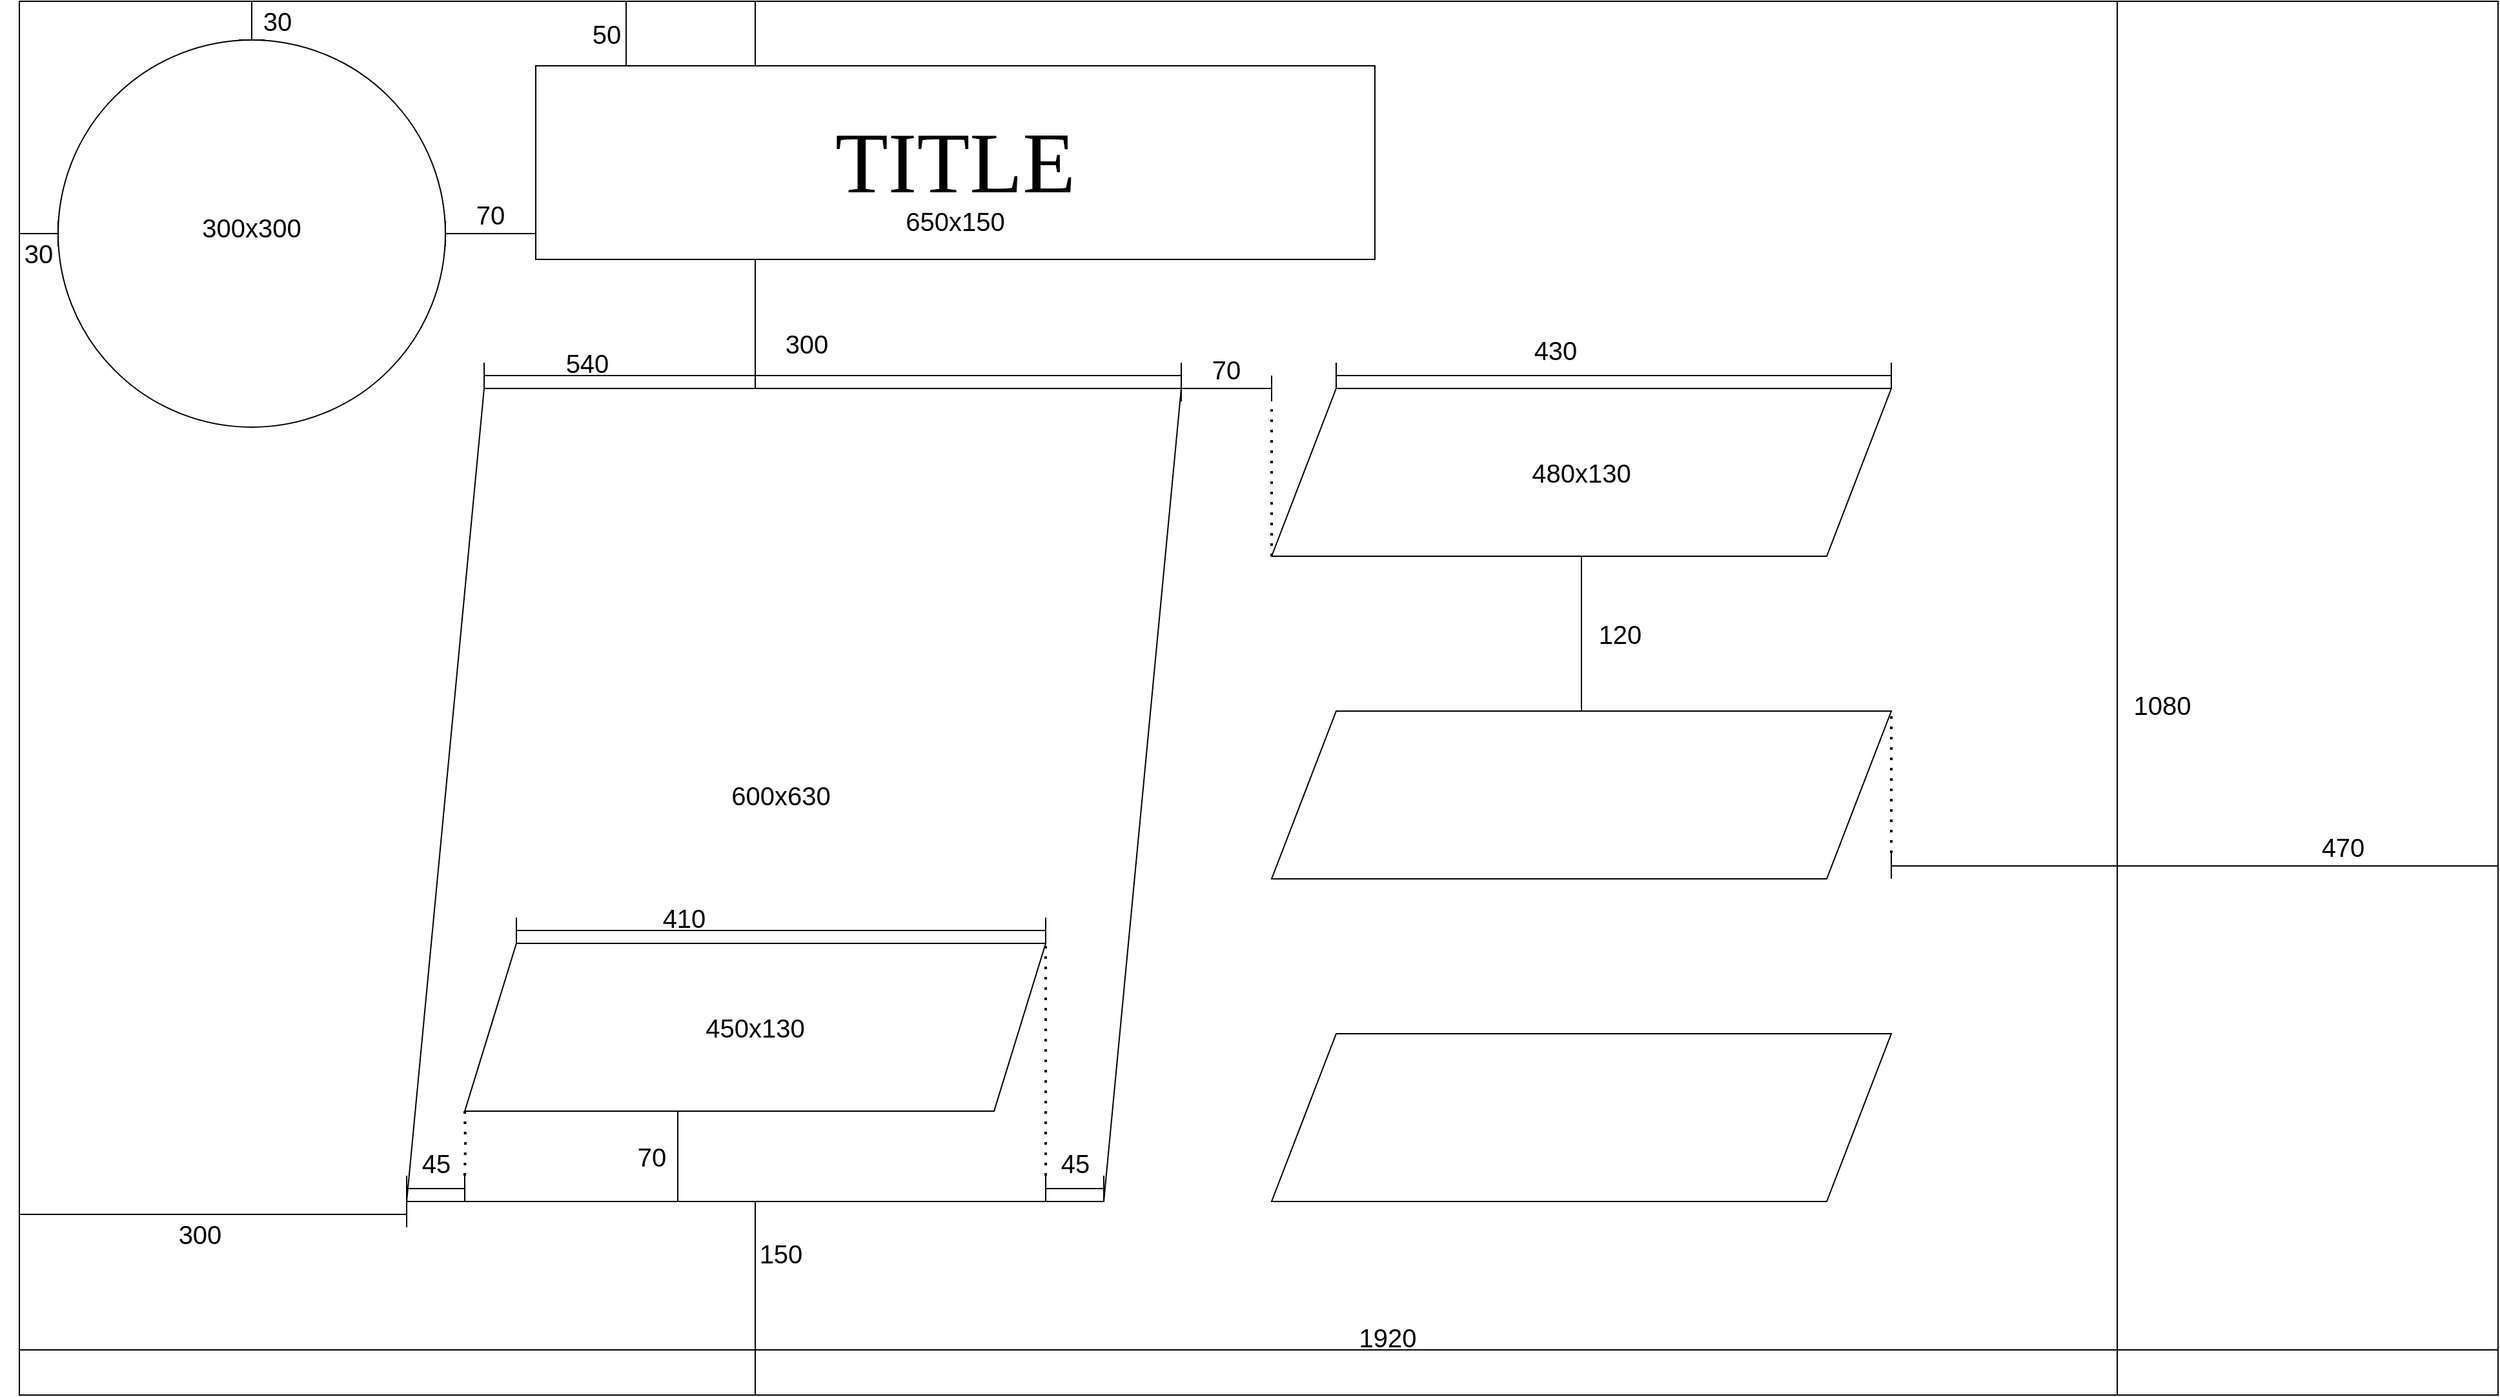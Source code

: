 <mxfile version="15.5.4" type="device"><diagram id="piDafpqhtRUU5qUU-vj8" name="Page-1"><mxGraphModel dx="5374" dy="1789" grid="1" gridSize="5" guides="1" tooltips="1" connect="1" arrows="1" fold="1" page="1" pageScale="1" pageWidth="1920" pageHeight="1200" math="0" shadow="0"><root><mxCell id="0"/><mxCell id="1" parent="0"/><mxCell id="LGZmzNUmvJ8_ftPHyWyt-1" value="" style="rounded=0;whiteSpace=wrap;html=1;" parent="1" vertex="1"><mxGeometry width="1920" height="1080" as="geometry"/></mxCell><mxCell id="LGZmzNUmvJ8_ftPHyWyt-2" value="" style="shape=parallelogram;perimeter=parallelogramPerimeter;whiteSpace=wrap;html=1;fixedSize=1;size=60;" parent="1" vertex="1"><mxGeometry x="300" y="300" width="600" height="630" as="geometry"/></mxCell><mxCell id="LGZmzNUmvJ8_ftPHyWyt-9" value="&lt;font style=&quot;font-size: 20px&quot;&gt;300&lt;/font&gt;" style="text;html=1;strokeColor=none;fillColor=none;align=center;verticalAlign=middle;whiteSpace=wrap;rounded=0;" parent="1" vertex="1"><mxGeometry x="580" y="250" width="60" height="30" as="geometry"/></mxCell><mxCell id="LGZmzNUmvJ8_ftPHyWyt-12" value="" style="shape=crossbar;whiteSpace=wrap;html=1;rounded=1;fontSize=20;" parent="1" vertex="1"><mxGeometry y="930" width="300" height="20" as="geometry"/></mxCell><mxCell id="LGZmzNUmvJ8_ftPHyWyt-13" value="300" style="text;html=1;strokeColor=none;fillColor=none;align=center;verticalAlign=middle;whiteSpace=wrap;rounded=0;fontSize=20;" parent="1" vertex="1"><mxGeometry x="110" y="940" width="60" height="30" as="geometry"/></mxCell><mxCell id="LGZmzNUmvJ8_ftPHyWyt-14" value="" style="shape=crossbar;whiteSpace=wrap;html=1;rounded=1;direction=south;fontSize=20;" parent="1" vertex="1"><mxGeometry x="560" y="930" width="20" height="150" as="geometry"/></mxCell><mxCell id="LGZmzNUmvJ8_ftPHyWyt-15" value="150" style="text;html=1;strokeColor=none;fillColor=none;align=center;verticalAlign=middle;whiteSpace=wrap;rounded=0;fontSize=20;" parent="1" vertex="1"><mxGeometry x="560" y="955" width="60" height="30" as="geometry"/></mxCell><mxCell id="LGZmzNUmvJ8_ftPHyWyt-19" value="" style="ellipse;whiteSpace=wrap;html=1;aspect=fixed;fontSize=20;" parent="1" vertex="1"><mxGeometry x="30" y="30" width="300" height="300" as="geometry"/></mxCell><mxCell id="LGZmzNUmvJ8_ftPHyWyt-20" value="" style="shape=crossbar;whiteSpace=wrap;html=1;rounded=1;direction=south;fontSize=20;" parent="1" vertex="1"><mxGeometry x="170" width="20" height="30" as="geometry"/></mxCell><mxCell id="LGZmzNUmvJ8_ftPHyWyt-21" value="" style="shape=crossbar;whiteSpace=wrap;html=1;rounded=1;fontSize=20;" parent="1" vertex="1"><mxGeometry y="170" width="30" height="20" as="geometry"/></mxCell><mxCell id="LGZmzNUmvJ8_ftPHyWyt-22" value="30" style="text;html=1;strokeColor=none;fillColor=none;align=center;verticalAlign=middle;whiteSpace=wrap;rounded=0;fontSize=20;" parent="1" vertex="1"><mxGeometry x="170" width="60" height="30" as="geometry"/></mxCell><mxCell id="LGZmzNUmvJ8_ftPHyWyt-23" value="30" style="text;html=1;strokeColor=none;fillColor=none;align=center;verticalAlign=middle;whiteSpace=wrap;rounded=0;fontSize=20;" parent="1" vertex="1"><mxGeometry x="-15" y="180" width="60" height="30" as="geometry"/></mxCell><mxCell id="LGZmzNUmvJ8_ftPHyWyt-24" value="300x300" style="text;html=1;strokeColor=none;fillColor=none;align=center;verticalAlign=middle;whiteSpace=wrap;rounded=0;fontSize=20;" parent="1" vertex="1"><mxGeometry x="150" y="160" width="60" height="30" as="geometry"/></mxCell><mxCell id="LGZmzNUmvJ8_ftPHyWyt-25" value="600x630" style="text;html=1;strokeColor=none;fillColor=none;align=center;verticalAlign=middle;whiteSpace=wrap;rounded=0;fontSize=20;" parent="1" vertex="1"><mxGeometry x="560" y="600" width="60" height="30" as="geometry"/></mxCell><mxCell id="LGZmzNUmvJ8_ftPHyWyt-26" value="" style="shape=parallelogram;perimeter=parallelogramPerimeter;whiteSpace=wrap;html=1;fixedSize=1;fontSize=20;size=50;" parent="1" vertex="1"><mxGeometry x="970" y="300" width="480" height="130" as="geometry"/></mxCell><mxCell id="LGZmzNUmvJ8_ftPHyWyt-27" value="" style="shape=parallelogram;perimeter=parallelogramPerimeter;whiteSpace=wrap;html=1;fixedSize=1;fontSize=20;size=50;" parent="1" vertex="1"><mxGeometry x="970" y="550" width="480" height="130" as="geometry"/></mxCell><mxCell id="LGZmzNUmvJ8_ftPHyWyt-28" value="" style="shape=parallelogram;perimeter=parallelogramPerimeter;whiteSpace=wrap;html=1;fixedSize=1;fontSize=20;size=50;" parent="1" vertex="1"><mxGeometry x="970" y="800" width="480" height="130" as="geometry"/></mxCell><mxCell id="LGZmzNUmvJ8_ftPHyWyt-29" value="480x130" style="text;html=1;strokeColor=none;fillColor=none;align=center;verticalAlign=middle;whiteSpace=wrap;rounded=0;fontSize=20;" parent="1" vertex="1"><mxGeometry x="1180" y="350" width="60" height="30" as="geometry"/></mxCell><mxCell id="LGZmzNUmvJ8_ftPHyWyt-30" value="" style="shape=crossbar;whiteSpace=wrap;html=1;rounded=1;direction=south;fontSize=20;" parent="1" vertex="1"><mxGeometry x="1200" y="430" width="20" height="120" as="geometry"/></mxCell><mxCell id="LGZmzNUmvJ8_ftPHyWyt-31" value="120" style="text;html=1;strokeColor=none;fillColor=none;align=center;verticalAlign=middle;whiteSpace=wrap;rounded=0;fontSize=20;" parent="1" vertex="1"><mxGeometry x="1210" y="475" width="60" height="30" as="geometry"/></mxCell><mxCell id="LGZmzNUmvJ8_ftPHyWyt-32" value="" style="shape=crossbar;whiteSpace=wrap;html=1;rounded=1;fontSize=20;" parent="1" vertex="1"><mxGeometry x="900" y="290" width="70" height="20" as="geometry"/></mxCell><mxCell id="LGZmzNUmvJ8_ftPHyWyt-33" value="70" style="text;html=1;strokeColor=none;fillColor=none;align=center;verticalAlign=middle;whiteSpace=wrap;rounded=0;fontSize=20;" parent="1" vertex="1"><mxGeometry x="905" y="270" width="60" height="30" as="geometry"/></mxCell><mxCell id="LGZmzNUmvJ8_ftPHyWyt-42" value="" style="shape=parallelogram;perimeter=parallelogramPerimeter;whiteSpace=wrap;html=1;fixedSize=1;fontSize=20;size=40;" parent="1" vertex="1"><mxGeometry x="345" y="730" width="450" height="130" as="geometry"/></mxCell><mxCell id="LGZmzNUmvJ8_ftPHyWyt-43" value="" style="shape=crossbar;whiteSpace=wrap;html=1;rounded=1;direction=south;fontSize=20;" parent="1" vertex="1"><mxGeometry x="500" y="860" width="20" height="70" as="geometry"/></mxCell><mxCell id="LGZmzNUmvJ8_ftPHyWyt-44" value="70" style="text;html=1;strokeColor=none;fillColor=none;align=center;verticalAlign=middle;whiteSpace=wrap;rounded=0;fontSize=20;" parent="1" vertex="1"><mxGeometry x="460" y="880" width="60" height="30" as="geometry"/></mxCell><mxCell id="LGZmzNUmvJ8_ftPHyWyt-45" value="" style="shape=crossbar;whiteSpace=wrap;html=1;rounded=1;direction=south;fontSize=20;" parent="1" vertex="1"><mxGeometry x="560" width="20" height="300" as="geometry"/></mxCell><mxCell id="LGZmzNUmvJ8_ftPHyWyt-46" value="" style="shape=crossbar;whiteSpace=wrap;html=1;rounded=1;fontSize=20;" parent="1" vertex="1"><mxGeometry x="795" y="910" width="45" height="20" as="geometry"/></mxCell><mxCell id="LGZmzNUmvJ8_ftPHyWyt-51" value="45" style="text;html=1;strokeColor=none;fillColor=none;align=center;verticalAlign=middle;whiteSpace=wrap;rounded=0;fontSize=20;" parent="1" vertex="1"><mxGeometry x="787.5" y="885" width="60" height="30" as="geometry"/></mxCell><mxCell id="LGZmzNUmvJ8_ftPHyWyt-52" value="" style="shape=crossbar;whiteSpace=wrap;html=1;rounded=1;fontSize=20;" parent="1" vertex="1"><mxGeometry x="300" y="910" width="45" height="20" as="geometry"/></mxCell><mxCell id="LGZmzNUmvJ8_ftPHyWyt-64" value="" style="endArrow=none;dashed=1;html=1;dashPattern=1 3;strokeWidth=2;rounded=0;fontSize=20;edgeStyle=orthogonalEdgeStyle;entryX=0;entryY=1;entryDx=0;entryDy=0;" parent="1" target="LGZmzNUmvJ8_ftPHyWyt-42" edge="1"><mxGeometry width="50" height="50" relative="1" as="geometry"><mxPoint x="345" y="910" as="sourcePoint"/><mxPoint x="350" y="860" as="targetPoint"/></mxGeometry></mxCell><mxCell id="LGZmzNUmvJ8_ftPHyWyt-65" value="45" style="text;html=1;strokeColor=none;fillColor=none;align=center;verticalAlign=middle;whiteSpace=wrap;rounded=0;fontSize=20;" parent="1" vertex="1"><mxGeometry x="292.5" y="885" width="60" height="30" as="geometry"/></mxCell><mxCell id="LGZmzNUmvJ8_ftPHyWyt-66" value="" style="endArrow=none;dashed=1;html=1;dashPattern=1 3;strokeWidth=2;rounded=0;fontSize=20;edgeStyle=orthogonalEdgeStyle;" parent="1" edge="1"><mxGeometry width="50" height="50" relative="1" as="geometry"><mxPoint x="795" y="910" as="sourcePoint"/><mxPoint x="795" y="730" as="targetPoint"/></mxGeometry></mxCell><mxCell id="LGZmzNUmvJ8_ftPHyWyt-67" value="" style="endArrow=none;dashed=1;html=1;dashPattern=1 3;strokeWidth=2;rounded=0;fontSize=20;edgeStyle=orthogonalEdgeStyle;" parent="1" edge="1"><mxGeometry width="50" height="50" relative="1" as="geometry"><mxPoint x="970" y="430" as="sourcePoint"/><mxPoint x="970" y="310" as="targetPoint"/></mxGeometry></mxCell><mxCell id="LGZmzNUmvJ8_ftPHyWyt-68" value="" style="shape=crossbar;whiteSpace=wrap;html=1;rounded=1;direction=south;fontSize=20;" parent="1" vertex="1"><mxGeometry x="1615" width="20" height="1080" as="geometry"/></mxCell><mxCell id="LGZmzNUmvJ8_ftPHyWyt-69" value="" style="shape=crossbar;whiteSpace=wrap;html=1;rounded=1;fontSize=20;" parent="1" vertex="1"><mxGeometry x="360" y="280" width="540" height="20" as="geometry"/></mxCell><mxCell id="LGZmzNUmvJ8_ftPHyWyt-70" value="540" style="text;html=1;strokeColor=none;fillColor=none;align=center;verticalAlign=middle;whiteSpace=wrap;rounded=0;fontSize=20;" parent="1" vertex="1"><mxGeometry x="410" y="265" width="60" height="30" as="geometry"/></mxCell><mxCell id="LGZmzNUmvJ8_ftPHyWyt-71" value="1080" style="text;html=1;strokeColor=none;fillColor=none;align=center;verticalAlign=middle;whiteSpace=wrap;rounded=0;fontSize=20;" parent="1" vertex="1"><mxGeometry x="1630" y="530" width="60" height="30" as="geometry"/></mxCell><mxCell id="LGZmzNUmvJ8_ftPHyWyt-72" value="" style="shape=crossbar;whiteSpace=wrap;html=1;rounded=1;fontSize=20;" parent="1" vertex="1"><mxGeometry x="1020" y="280" width="430" height="20" as="geometry"/></mxCell><mxCell id="LGZmzNUmvJ8_ftPHyWyt-73" value="430" style="text;html=1;strokeColor=none;fillColor=none;align=center;verticalAlign=middle;whiteSpace=wrap;rounded=0;fontSize=20;" parent="1" vertex="1"><mxGeometry x="1160" y="255" width="60" height="30" as="geometry"/></mxCell><mxCell id="LGZmzNUmvJ8_ftPHyWyt-74" value="" style="shape=crossbar;whiteSpace=wrap;html=1;rounded=1;fontSize=20;" parent="1" vertex="1"><mxGeometry x="385" y="710" width="410" height="20" as="geometry"/></mxCell><mxCell id="LGZmzNUmvJ8_ftPHyWyt-75" value="410" style="text;html=1;strokeColor=none;fillColor=none;align=center;verticalAlign=middle;whiteSpace=wrap;rounded=0;fontSize=20;" parent="1" vertex="1"><mxGeometry x="485" y="695" width="60" height="30" as="geometry"/></mxCell><mxCell id="LGZmzNUmvJ8_ftPHyWyt-76" value="450x130" style="text;html=1;strokeColor=none;fillColor=none;align=center;verticalAlign=middle;whiteSpace=wrap;rounded=0;fontSize=20;" parent="1" vertex="1"><mxGeometry x="540" y="780" width="60" height="30" as="geometry"/></mxCell><mxCell id="LGZmzNUmvJ8_ftPHyWyt-78" value="TITLE" style="rounded=0;whiteSpace=wrap;html=1;fontFamily=Lucida Console;fontSize=67;" parent="1" vertex="1"><mxGeometry x="400" y="50" width="650" height="150" as="geometry"/></mxCell><mxCell id="LGZmzNUmvJ8_ftPHyWyt-79" value="" style="shape=crossbar;whiteSpace=wrap;html=1;rounded=1;fontSize=20;" parent="1" vertex="1"><mxGeometry y="1035" width="1920" height="20" as="geometry"/></mxCell><mxCell id="LGZmzNUmvJ8_ftPHyWyt-80" value="1920" style="text;html=1;strokeColor=none;fillColor=none;align=center;verticalAlign=middle;whiteSpace=wrap;rounded=0;fontSize=20;" parent="1" vertex="1"><mxGeometry x="1030" y="1020" width="60" height="30" as="geometry"/></mxCell><mxCell id="LGZmzNUmvJ8_ftPHyWyt-81" value="650x150" style="text;html=1;strokeColor=none;fillColor=none;align=center;verticalAlign=middle;whiteSpace=wrap;rounded=0;fontSize=20;" parent="1" vertex="1"><mxGeometry x="695" y="155" width="60" height="30" as="geometry"/></mxCell><mxCell id="LGZmzNUmvJ8_ftPHyWyt-83" value="" style="shape=crossbar;whiteSpace=wrap;html=1;rounded=1;direction=south;fontSize=20;" parent="1" vertex="1"><mxGeometry x="460" width="20" height="50" as="geometry"/></mxCell><mxCell id="LGZmzNUmvJ8_ftPHyWyt-84" value="50" style="text;html=1;strokeColor=none;fillColor=none;align=center;verticalAlign=middle;whiteSpace=wrap;rounded=0;fontSize=20;" parent="1" vertex="1"><mxGeometry x="425" y="10" width="60" height="30" as="geometry"/></mxCell><mxCell id="LGZmzNUmvJ8_ftPHyWyt-85" value="" style="shape=crossbar;whiteSpace=wrap;html=1;rounded=1;fontSize=20;" parent="1" vertex="1"><mxGeometry x="330" y="170" width="70" height="20" as="geometry"/></mxCell><mxCell id="LGZmzNUmvJ8_ftPHyWyt-86" value="70" style="text;html=1;strokeColor=none;fillColor=none;align=center;verticalAlign=middle;whiteSpace=wrap;rounded=0;fontSize=20;" parent="1" vertex="1"><mxGeometry x="335" y="150" width="60" height="30" as="geometry"/></mxCell><mxCell id="LGZmzNUmvJ8_ftPHyWyt-87" value="" style="shape=crossbar;whiteSpace=wrap;html=1;rounded=1;fontSize=20;" parent="1" vertex="1"><mxGeometry x="1450" y="660" width="470" height="20" as="geometry"/></mxCell><mxCell id="LGZmzNUmvJ8_ftPHyWyt-88" value="" style="endArrow=none;dashed=1;html=1;dashPattern=1 3;strokeWidth=2;rounded=0;fontFamily=Lucida Console;fontSize=67;edgeStyle=orthogonalEdgeStyle;" parent="1" edge="1"><mxGeometry width="50" height="50" relative="1" as="geometry"><mxPoint x="1450" y="660" as="sourcePoint"/><mxPoint x="1450" y="550" as="targetPoint"/><Array as="points"><mxPoint x="1450" y="600"/><mxPoint x="1450" y="600"/></Array></mxGeometry></mxCell><mxCell id="LGZmzNUmvJ8_ftPHyWyt-90" value="470" style="text;html=1;strokeColor=none;fillColor=none;align=center;verticalAlign=middle;whiteSpace=wrap;rounded=0;fontSize=20;" parent="1" vertex="1"><mxGeometry x="1770" y="640" width="60" height="30" as="geometry"/></mxCell></root></mxGraphModel></diagram></mxfile>